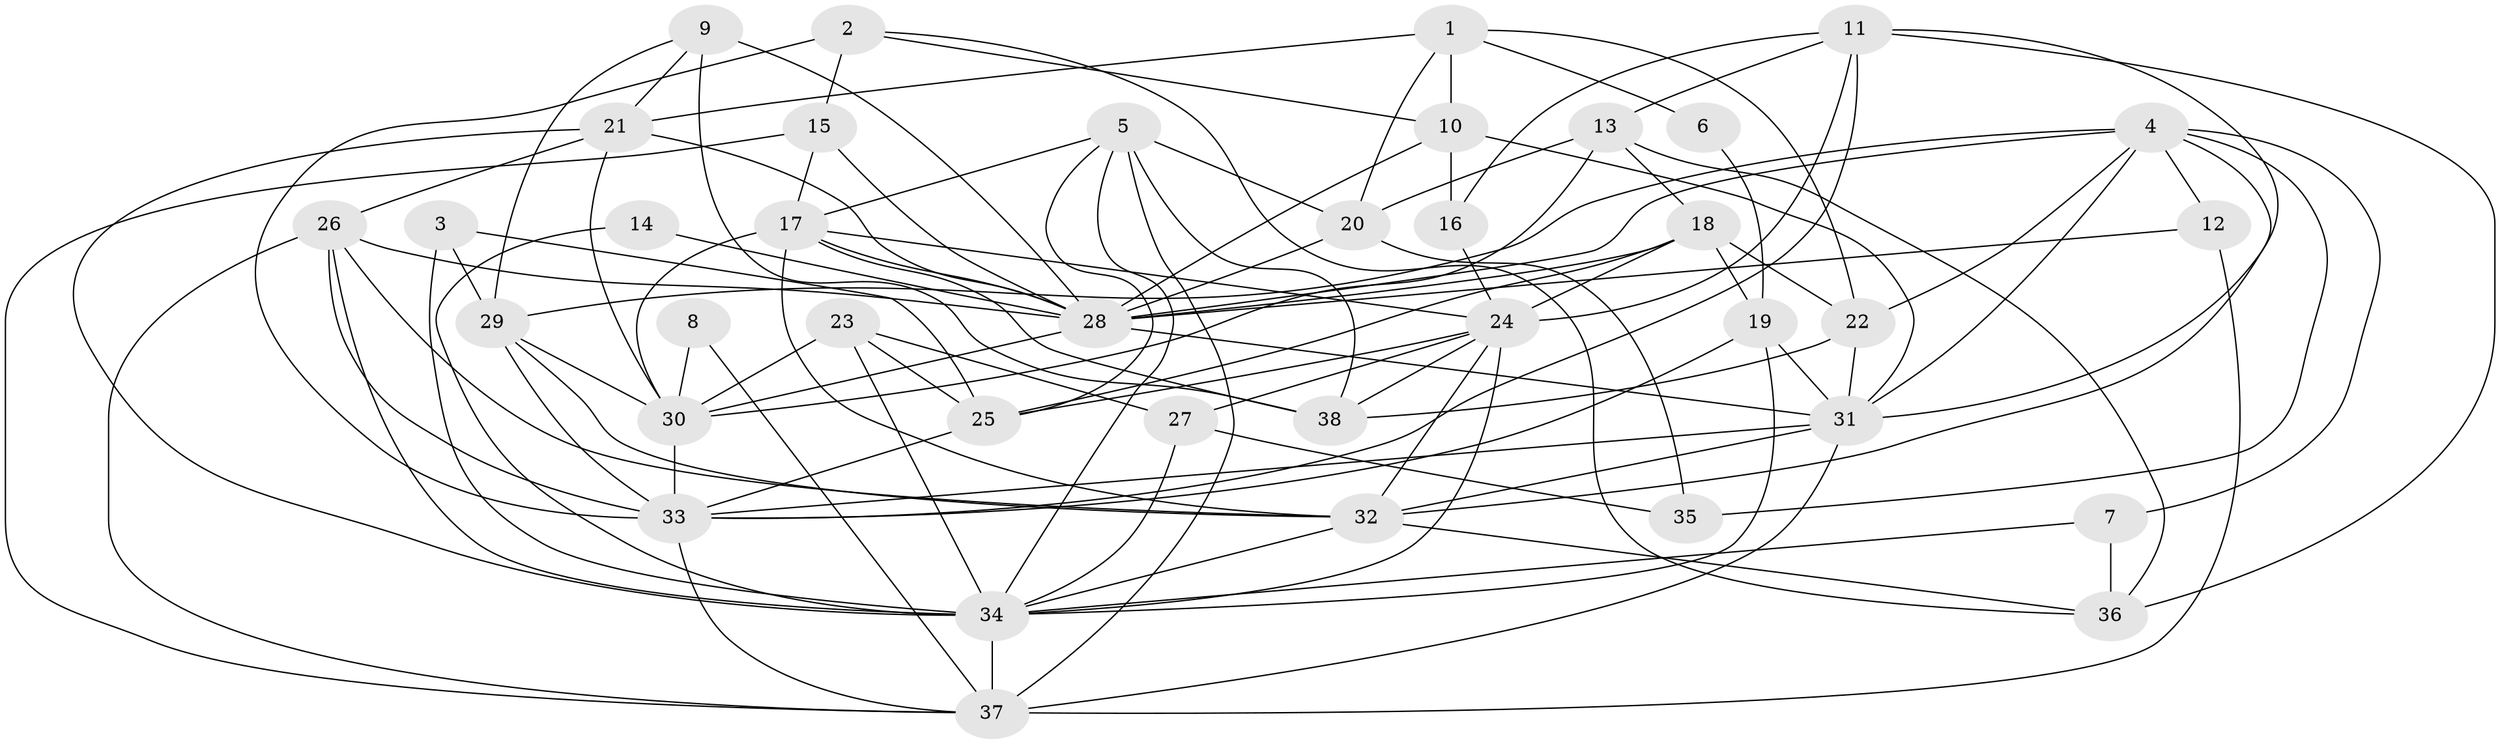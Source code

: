 // original degree distribution, {7: 0.02631578947368421, 4: 0.23684210526315788, 2: 0.11842105263157894, 5: 0.21052631578947367, 3: 0.3157894736842105, 6: 0.06578947368421052, 10: 0.013157894736842105, 8: 0.013157894736842105}
// Generated by graph-tools (version 1.1) at 2025/50/03/09/25 03:50:01]
// undirected, 38 vertices, 107 edges
graph export_dot {
graph [start="1"]
  node [color=gray90,style=filled];
  1;
  2;
  3;
  4;
  5;
  6;
  7;
  8;
  9;
  10;
  11;
  12;
  13;
  14;
  15;
  16;
  17;
  18;
  19;
  20;
  21;
  22;
  23;
  24;
  25;
  26;
  27;
  28;
  29;
  30;
  31;
  32;
  33;
  34;
  35;
  36;
  37;
  38;
  1 -- 6 [weight=1.0];
  1 -- 10 [weight=1.0];
  1 -- 20 [weight=1.0];
  1 -- 21 [weight=1.0];
  1 -- 22 [weight=1.0];
  2 -- 10 [weight=1.0];
  2 -- 15 [weight=1.0];
  2 -- 33 [weight=1.0];
  2 -- 36 [weight=1.0];
  3 -- 25 [weight=1.0];
  3 -- 29 [weight=1.0];
  3 -- 34 [weight=1.0];
  4 -- 7 [weight=1.0];
  4 -- 12 [weight=1.0];
  4 -- 22 [weight=1.0];
  4 -- 28 [weight=1.0];
  4 -- 29 [weight=1.0];
  4 -- 31 [weight=1.0];
  4 -- 32 [weight=1.0];
  4 -- 35 [weight=1.0];
  5 -- 17 [weight=1.0];
  5 -- 20 [weight=2.0];
  5 -- 25 [weight=1.0];
  5 -- 34 [weight=1.0];
  5 -- 37 [weight=1.0];
  5 -- 38 [weight=1.0];
  6 -- 19 [weight=1.0];
  7 -- 34 [weight=1.0];
  7 -- 36 [weight=1.0];
  8 -- 30 [weight=1.0];
  8 -- 37 [weight=1.0];
  9 -- 21 [weight=1.0];
  9 -- 28 [weight=1.0];
  9 -- 29 [weight=1.0];
  9 -- 38 [weight=1.0];
  10 -- 16 [weight=1.0];
  10 -- 28 [weight=1.0];
  10 -- 31 [weight=2.0];
  11 -- 13 [weight=1.0];
  11 -- 16 [weight=1.0];
  11 -- 24 [weight=1.0];
  11 -- 31 [weight=1.0];
  11 -- 33 [weight=1.0];
  11 -- 36 [weight=1.0];
  12 -- 28 [weight=1.0];
  12 -- 37 [weight=1.0];
  13 -- 18 [weight=1.0];
  13 -- 20 [weight=1.0];
  13 -- 30 [weight=1.0];
  13 -- 36 [weight=1.0];
  14 -- 28 [weight=1.0];
  14 -- 34 [weight=1.0];
  15 -- 17 [weight=1.0];
  15 -- 28 [weight=1.0];
  15 -- 37 [weight=1.0];
  16 -- 24 [weight=1.0];
  17 -- 24 [weight=1.0];
  17 -- 28 [weight=1.0];
  17 -- 30 [weight=1.0];
  17 -- 32 [weight=1.0];
  17 -- 38 [weight=1.0];
  18 -- 19 [weight=1.0];
  18 -- 22 [weight=1.0];
  18 -- 24 [weight=1.0];
  18 -- 25 [weight=1.0];
  18 -- 28 [weight=1.0];
  19 -- 31 [weight=1.0];
  19 -- 33 [weight=1.0];
  19 -- 34 [weight=1.0];
  20 -- 28 [weight=2.0];
  20 -- 35 [weight=1.0];
  21 -- 26 [weight=1.0];
  21 -- 28 [weight=1.0];
  21 -- 30 [weight=1.0];
  21 -- 34 [weight=1.0];
  22 -- 31 [weight=1.0];
  22 -- 38 [weight=1.0];
  23 -- 25 [weight=1.0];
  23 -- 27 [weight=1.0];
  23 -- 30 [weight=1.0];
  23 -- 34 [weight=1.0];
  24 -- 25 [weight=1.0];
  24 -- 27 [weight=1.0];
  24 -- 32 [weight=1.0];
  24 -- 34 [weight=1.0];
  24 -- 38 [weight=1.0];
  25 -- 33 [weight=1.0];
  26 -- 28 [weight=1.0];
  26 -- 32 [weight=1.0];
  26 -- 33 [weight=1.0];
  26 -- 34 [weight=1.0];
  26 -- 37 [weight=1.0];
  27 -- 34 [weight=1.0];
  27 -- 35 [weight=1.0];
  28 -- 30 [weight=1.0];
  28 -- 31 [weight=1.0];
  29 -- 30 [weight=1.0];
  29 -- 32 [weight=1.0];
  29 -- 33 [weight=1.0];
  30 -- 33 [weight=1.0];
  31 -- 32 [weight=1.0];
  31 -- 33 [weight=1.0];
  31 -- 37 [weight=1.0];
  32 -- 34 [weight=1.0];
  32 -- 36 [weight=1.0];
  33 -- 37 [weight=1.0];
  34 -- 37 [weight=2.0];
}
